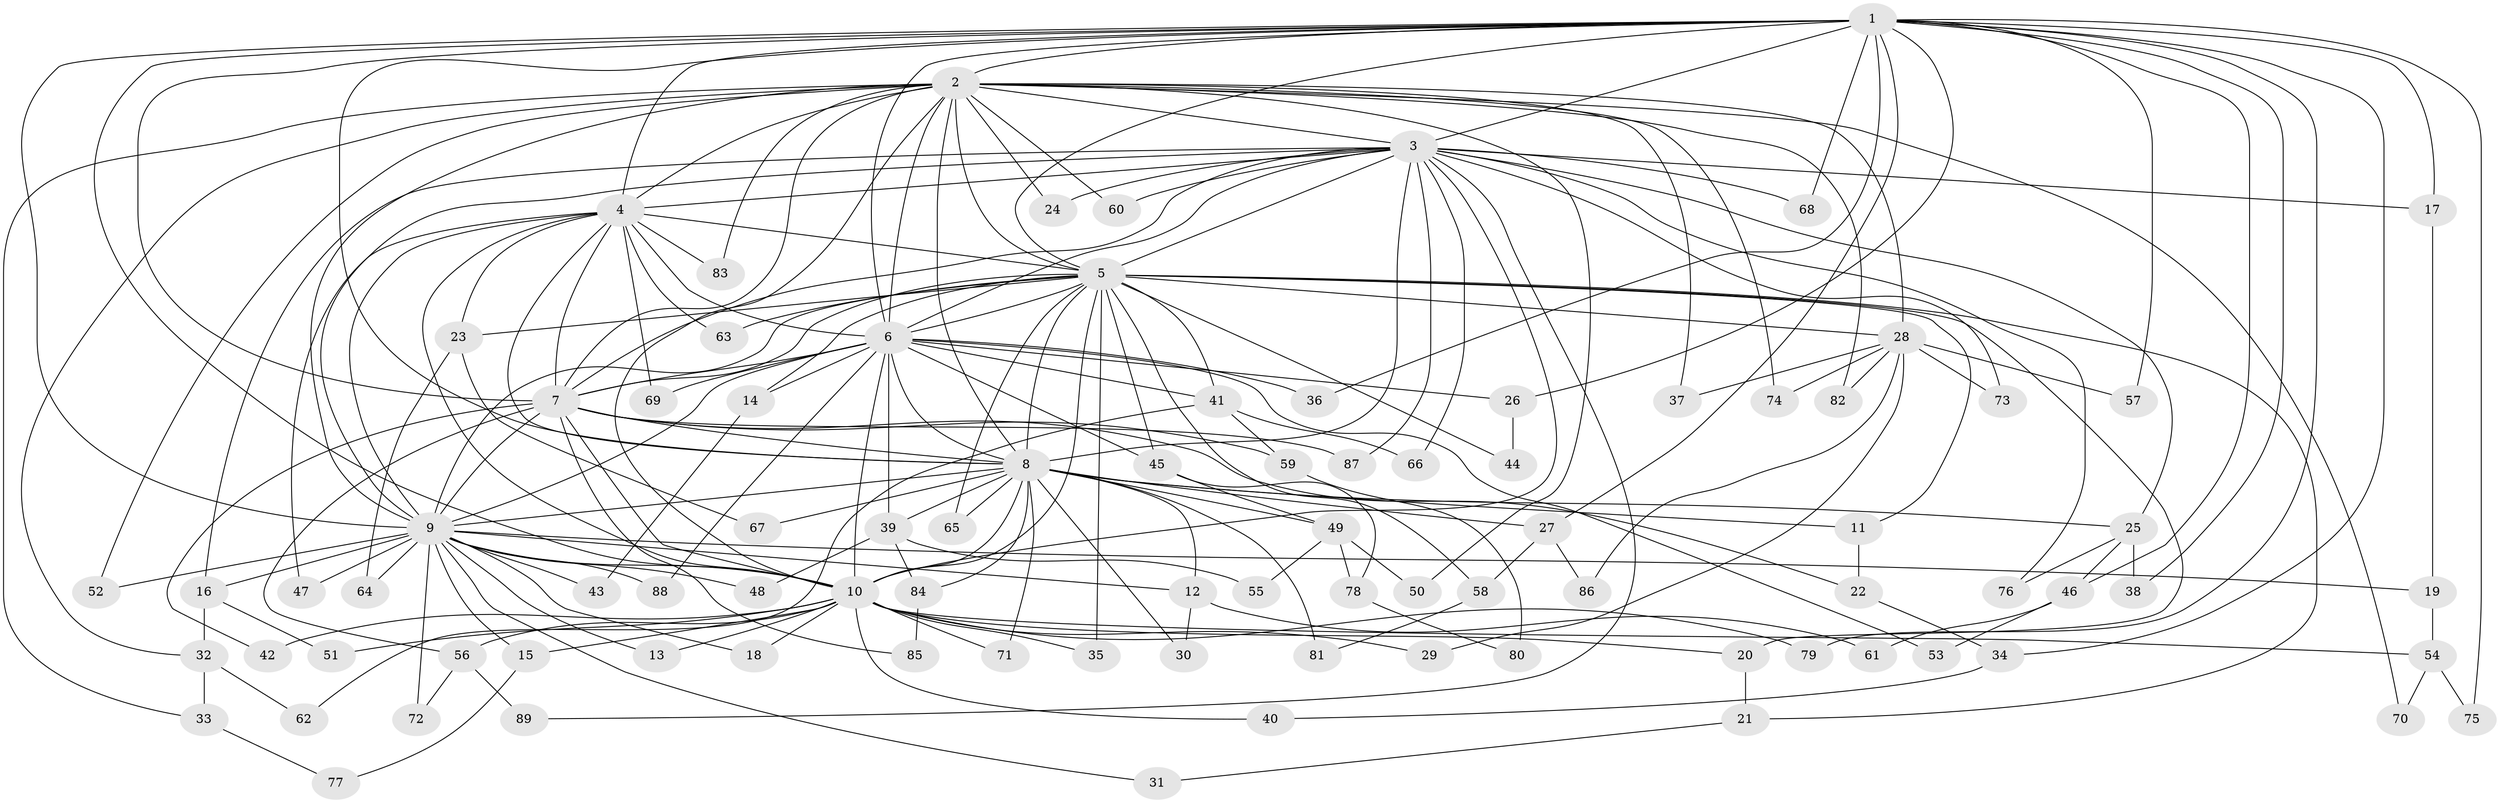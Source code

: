// coarse degree distribution, {3: 0.21428571428571427, 4: 0.16071428571428573, 17: 0.017857142857142856, 5: 0.07142857142857142, 14: 0.017857142857142856, 16: 0.017857142857142856, 2: 0.35714285714285715, 9: 0.017857142857142856, 20: 0.03571428571428571, 19: 0.05357142857142857, 11: 0.017857142857142856, 22: 0.017857142857142856}
// Generated by graph-tools (version 1.1) at 2025/36/03/04/25 23:36:35]
// undirected, 89 vertices, 203 edges
graph export_dot {
  node [color=gray90,style=filled];
  1;
  2;
  3;
  4;
  5;
  6;
  7;
  8;
  9;
  10;
  11;
  12;
  13;
  14;
  15;
  16;
  17;
  18;
  19;
  20;
  21;
  22;
  23;
  24;
  25;
  26;
  27;
  28;
  29;
  30;
  31;
  32;
  33;
  34;
  35;
  36;
  37;
  38;
  39;
  40;
  41;
  42;
  43;
  44;
  45;
  46;
  47;
  48;
  49;
  50;
  51;
  52;
  53;
  54;
  55;
  56;
  57;
  58;
  59;
  60;
  61;
  62;
  63;
  64;
  65;
  66;
  67;
  68;
  69;
  70;
  71;
  72;
  73;
  74;
  75;
  76;
  77;
  78;
  79;
  80;
  81;
  82;
  83;
  84;
  85;
  86;
  87;
  88;
  89;
  1 -- 2;
  1 -- 3;
  1 -- 4;
  1 -- 5;
  1 -- 6;
  1 -- 7;
  1 -- 8;
  1 -- 9;
  1 -- 10;
  1 -- 17;
  1 -- 26;
  1 -- 27;
  1 -- 34;
  1 -- 36;
  1 -- 38;
  1 -- 46;
  1 -- 57;
  1 -- 68;
  1 -- 75;
  1 -- 79;
  2 -- 3;
  2 -- 4;
  2 -- 5;
  2 -- 6;
  2 -- 7;
  2 -- 8;
  2 -- 9;
  2 -- 10;
  2 -- 24;
  2 -- 28;
  2 -- 32;
  2 -- 33;
  2 -- 37;
  2 -- 50;
  2 -- 52;
  2 -- 60;
  2 -- 70;
  2 -- 74;
  2 -- 82;
  2 -- 83;
  3 -- 4;
  3 -- 5;
  3 -- 6;
  3 -- 7;
  3 -- 8;
  3 -- 9;
  3 -- 10;
  3 -- 16;
  3 -- 17;
  3 -- 24;
  3 -- 25;
  3 -- 60;
  3 -- 66;
  3 -- 68;
  3 -- 73;
  3 -- 76;
  3 -- 87;
  3 -- 89;
  4 -- 5;
  4 -- 6;
  4 -- 7;
  4 -- 8;
  4 -- 9;
  4 -- 10;
  4 -- 23;
  4 -- 47;
  4 -- 63;
  4 -- 69;
  4 -- 83;
  5 -- 6;
  5 -- 7;
  5 -- 8;
  5 -- 9;
  5 -- 10;
  5 -- 11;
  5 -- 14;
  5 -- 20;
  5 -- 21;
  5 -- 23;
  5 -- 28;
  5 -- 35;
  5 -- 41;
  5 -- 44;
  5 -- 45;
  5 -- 58;
  5 -- 63;
  5 -- 65;
  6 -- 7;
  6 -- 8;
  6 -- 9;
  6 -- 10;
  6 -- 14;
  6 -- 26;
  6 -- 36;
  6 -- 39;
  6 -- 41;
  6 -- 45;
  6 -- 53;
  6 -- 69;
  6 -- 88;
  7 -- 8;
  7 -- 9;
  7 -- 10;
  7 -- 22;
  7 -- 42;
  7 -- 56;
  7 -- 59;
  7 -- 85;
  7 -- 87;
  8 -- 9;
  8 -- 10;
  8 -- 11;
  8 -- 12;
  8 -- 25;
  8 -- 27;
  8 -- 30;
  8 -- 39;
  8 -- 49;
  8 -- 65;
  8 -- 67;
  8 -- 71;
  8 -- 81;
  8 -- 84;
  9 -- 10;
  9 -- 12;
  9 -- 13;
  9 -- 15;
  9 -- 16;
  9 -- 18;
  9 -- 19;
  9 -- 31;
  9 -- 43;
  9 -- 47;
  9 -- 48;
  9 -- 52;
  9 -- 64;
  9 -- 72;
  9 -- 88;
  10 -- 13;
  10 -- 15;
  10 -- 18;
  10 -- 20;
  10 -- 29;
  10 -- 35;
  10 -- 40;
  10 -- 42;
  10 -- 51;
  10 -- 54;
  10 -- 56;
  10 -- 71;
  10 -- 79;
  11 -- 22;
  12 -- 30;
  12 -- 61;
  14 -- 43;
  15 -- 77;
  16 -- 32;
  16 -- 51;
  17 -- 19;
  19 -- 54;
  20 -- 21;
  21 -- 31;
  22 -- 34;
  23 -- 64;
  23 -- 67;
  25 -- 38;
  25 -- 46;
  25 -- 76;
  26 -- 44;
  27 -- 58;
  27 -- 86;
  28 -- 29;
  28 -- 37;
  28 -- 57;
  28 -- 73;
  28 -- 74;
  28 -- 82;
  28 -- 86;
  32 -- 33;
  32 -- 62;
  33 -- 77;
  34 -- 40;
  39 -- 48;
  39 -- 55;
  39 -- 84;
  41 -- 59;
  41 -- 62;
  41 -- 66;
  45 -- 49;
  45 -- 78;
  46 -- 53;
  46 -- 61;
  49 -- 50;
  49 -- 55;
  49 -- 78;
  54 -- 70;
  54 -- 75;
  56 -- 72;
  56 -- 89;
  58 -- 81;
  59 -- 80;
  78 -- 80;
  84 -- 85;
}
